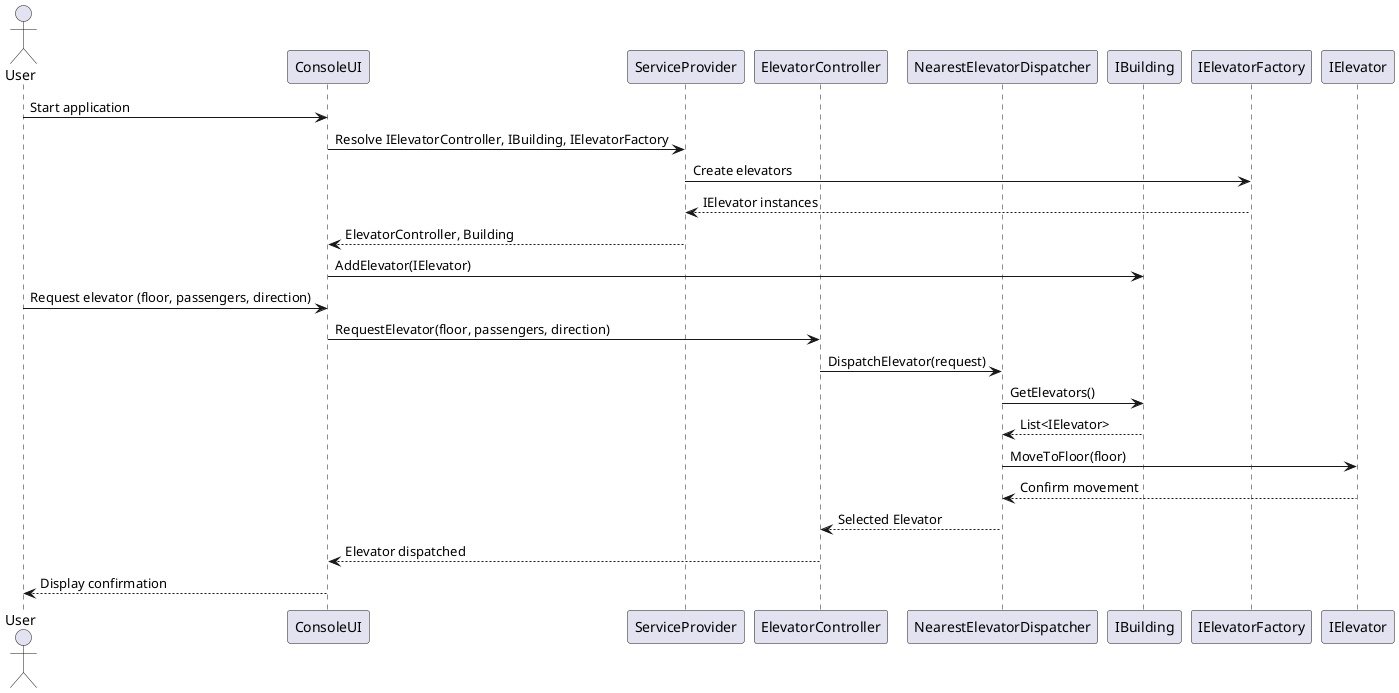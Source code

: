 @startuml ElevatorSequenceDiagram
actor User
participant ConsoleUI
participant ServiceProvider
participant ElevatorController
participant NearestElevatorDispatcher
participant IBuilding
participant IElevatorFactory
participant IElevator

User -> ConsoleUI: Start application
ConsoleUI -> ServiceProvider: Resolve IElevatorController, IBuilding, IElevatorFactory
ServiceProvider -> IElevatorFactory: Create elevators
IElevatorFactory --> ServiceProvider: IElevator instances
ServiceProvider --> ConsoleUI: ElevatorController, Building
ConsoleUI -> IBuilding: AddElevator(IElevator)
User -> ConsoleUI: Request elevator (floor, passengers, direction)
ConsoleUI -> ElevatorController: RequestElevator(floor, passengers, direction)
ElevatorController -> NearestElevatorDispatcher: DispatchElevator(request)
NearestElevatorDispatcher -> IBuilding: GetElevators()
IBuilding --> NearestElevatorDispatcher: List<IElevator>
NearestElevatorDispatcher -> IElevator: MoveToFloor(floor)
IElevator --> NearestElevatorDispatcher: Confirm movement
NearestElevatorDispatcher --> ElevatorController: Selected Elevator
ElevatorController --> ConsoleUI: Elevator dispatched
ConsoleUI --> User: Display confirmation
@enduml
